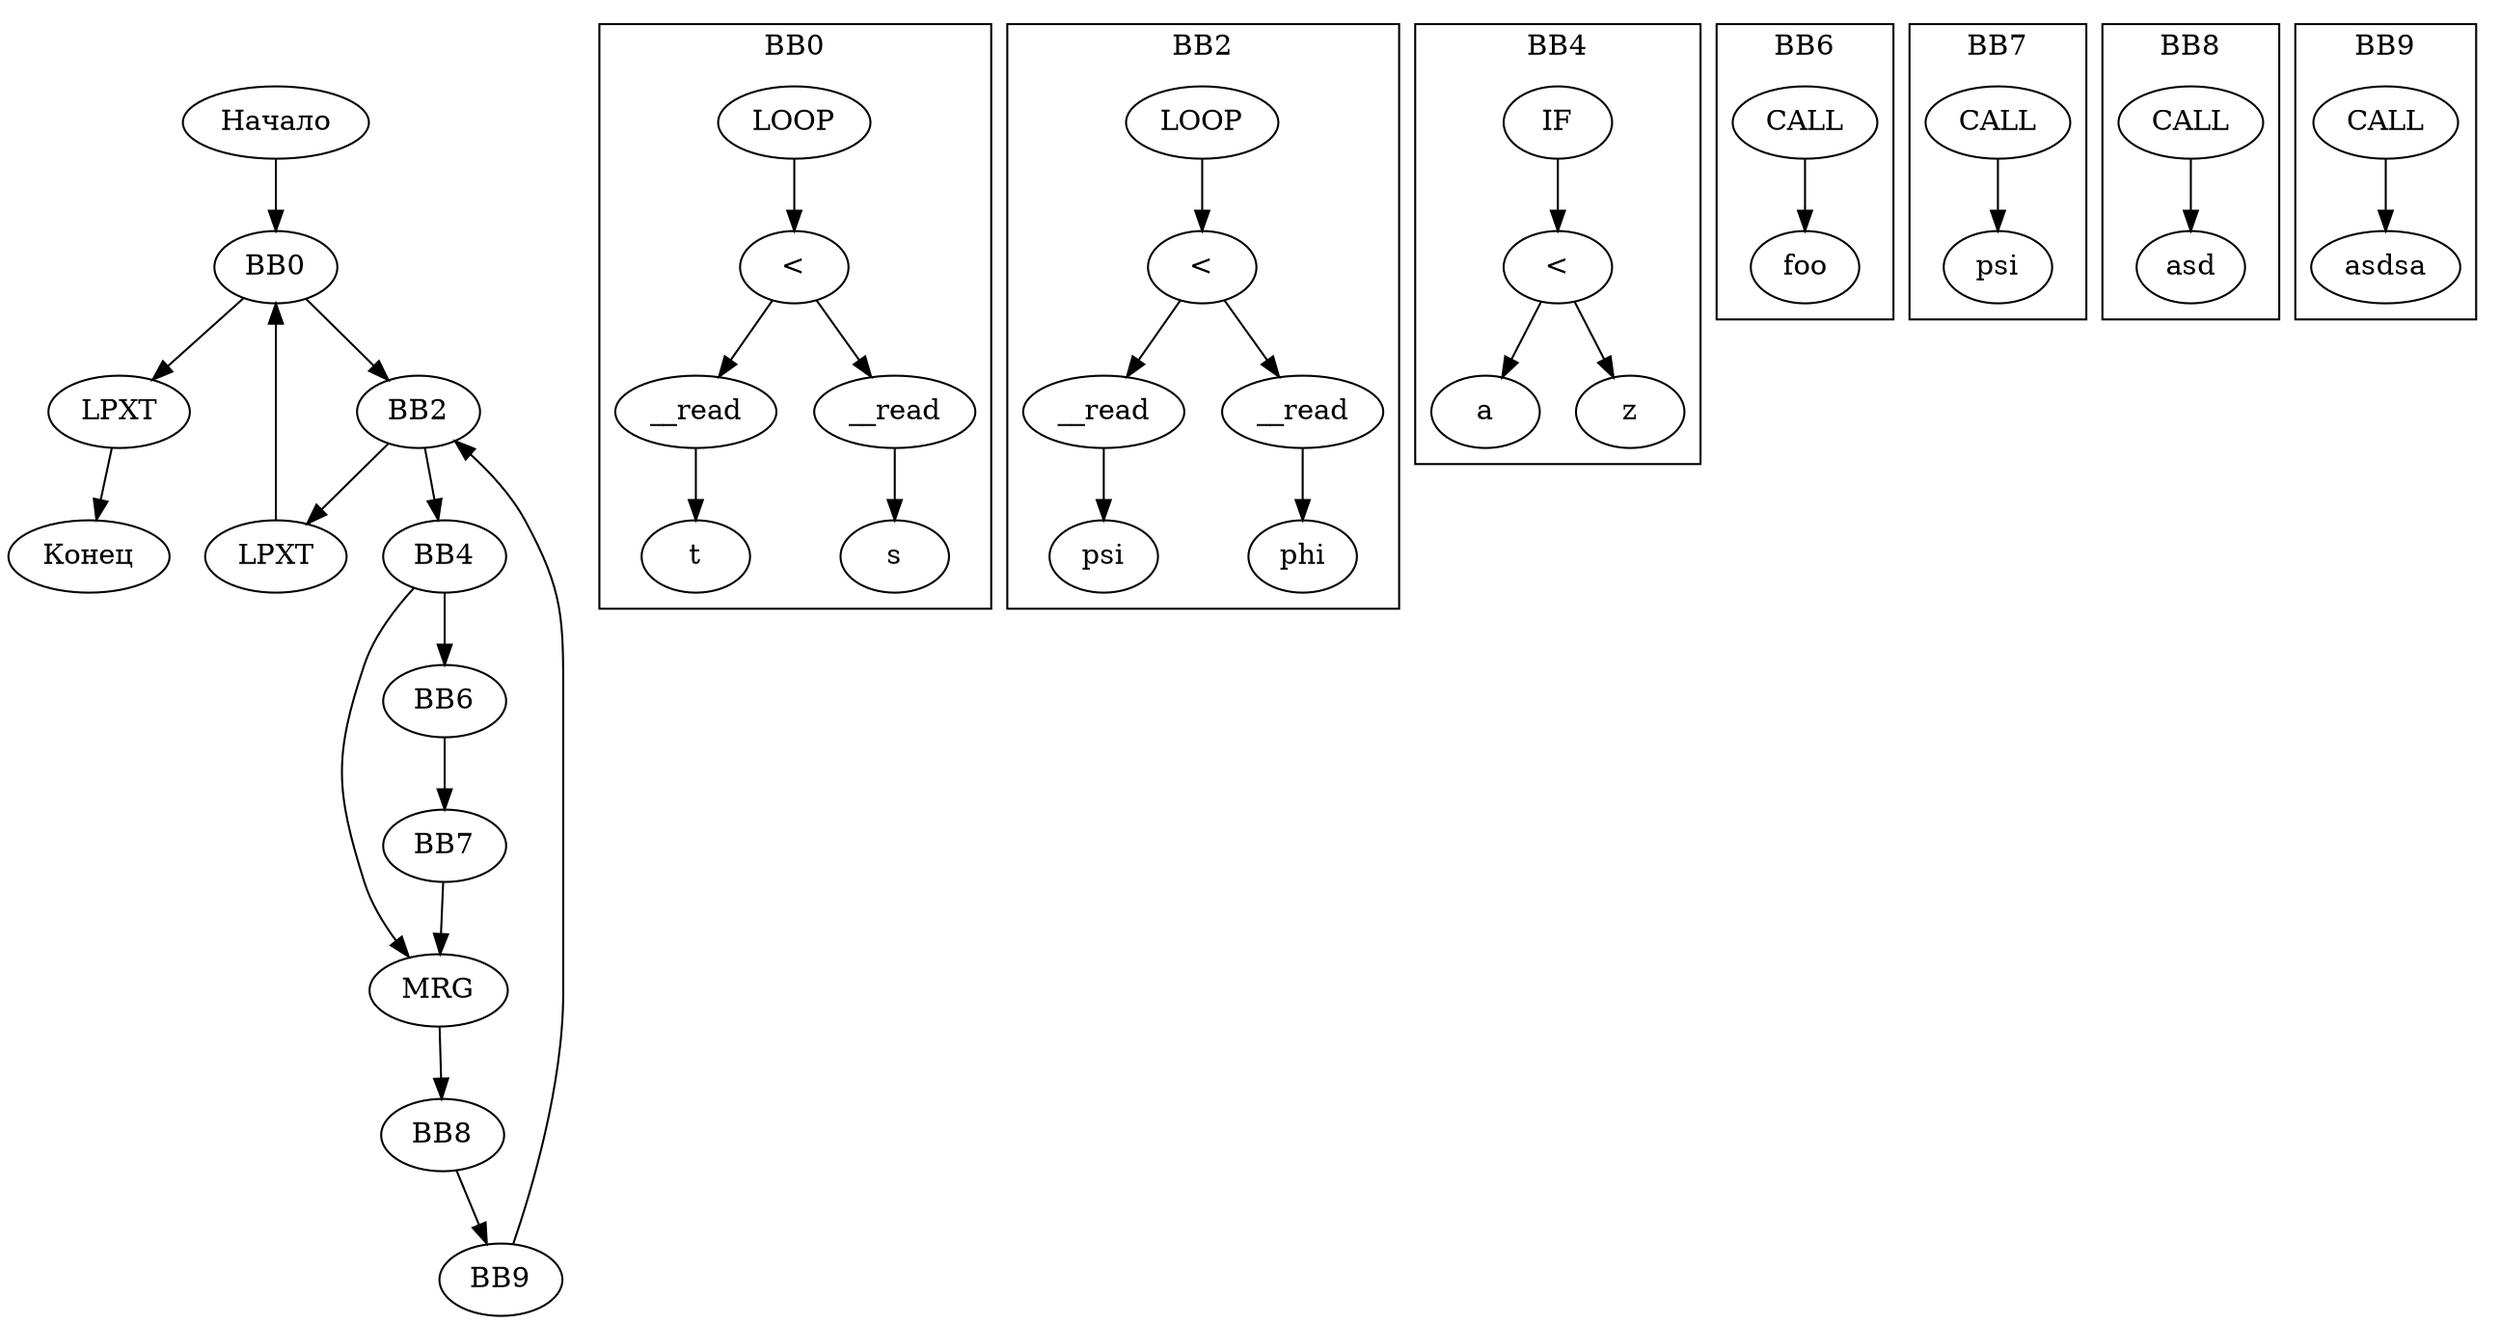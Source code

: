 digraph G {
    rankdir=TB;
    start [label="Начало"];
    end [label="Конец"];
    node0 [label="BB0"];
    node1 [label="LPXT"];
    node2 [label="BB2"];
    node3 [label="LPXT"];
    node4 [label="BB4"];
    node5 [label="MRG"];
    node6 [label="BB6"];
    node7 [label="BB7"];
    node8 [label="BB8"];
    node9 [label="BB9"];
    node0 -> node2;
    node0 -> node1;
    node2 -> node4;
    node2 -> node3;
    node3 -> node0;
    node4 -> node6;
    node4 -> node5;
    node5 -> node8;
    node6 -> node7;
    node7 -> node5;
    node8 -> node9;
    node9 -> node2;
    start -> node0;
    node1 -> end;
subgraph cluster_0 {
    label="BB0";
    cluster_0_node419393640 [label="LOOP"];
    cluster_0_node419368056 [label="<"];
    cluster_0_node2035558728 [label="__read"];
    cluster_0_node419368368 [label="t"];
    cluster_0_node176074848 [label="__read"];
    cluster_0_node419368992 [label="s"];
    cluster_0_node419393640 -> cluster_0_node419368056;
    cluster_0_node419368056 -> cluster_0_node2035558728;
    cluster_0_node2035558728 -> cluster_0_node419368368;
    cluster_0_node419368056 -> cluster_0_node176074848;
    cluster_0_node176074848 -> cluster_0_node419368992;
}
subgraph cluster_2 {
    label="BB2";
    cluster_2_node419393952 [label="LOOP"];
    cluster_2_node419369928 [label="<"];
    cluster_2_node375275894 [label="__read"];
    cluster_2_node419370240 [label="psi"];
    cluster_2_node2572758246 [label="__read"];
    cluster_2_node419370864 [label="phi"];
    cluster_2_node419393952 -> cluster_2_node419369928;
    cluster_2_node419369928 -> cluster_2_node375275894;
    cluster_2_node375275894 -> cluster_2_node419370240;
    cluster_2_node419369928 -> cluster_2_node2572758246;
    cluster_2_node2572758246 -> cluster_2_node419370864;
}
subgraph cluster_4 {
    label="BB4";
    cluster_4_node419388024 [label="IF"];
    cluster_4_node419371800 [label="<"];
    cluster_4_node419372112 [label="a"];
    cluster_4_node419372736 [label="z"];
    cluster_4_node419388024 -> cluster_4_node419371800;
    cluster_4_node419371800 -> cluster_4_node419372112;
    cluster_4_node419371800 -> cluster_4_node419372736;
}
subgraph cluster_6 {
    label="BB6";
    cluster_6_node419386464 [label="CALL"];
    cluster_6_node419386152 [label="foo"];
    cluster_6_node419386464 -> cluster_6_node419386152;
}
subgraph cluster_7 {
    label="BB7";
    cluster_7_node419389272 [label="CALL"];
    cluster_7_node419388960 [label="psi"];
    cluster_7_node419389272 -> cluster_7_node419388960;
}
subgraph cluster_8 {
    label="BB8";
    cluster_8_node419392392 [label="CALL"];
    cluster_8_node419392080 [label="asd"];
    cluster_8_node419392392 -> cluster_8_node419392080;
}
subgraph cluster_9 {
    label="BB9";
    cluster_9_node419395200 [label="CALL"];
    cluster_9_node419394888 [label="asdsa"];
    cluster_9_node419395200 -> cluster_9_node419394888;
}
}
